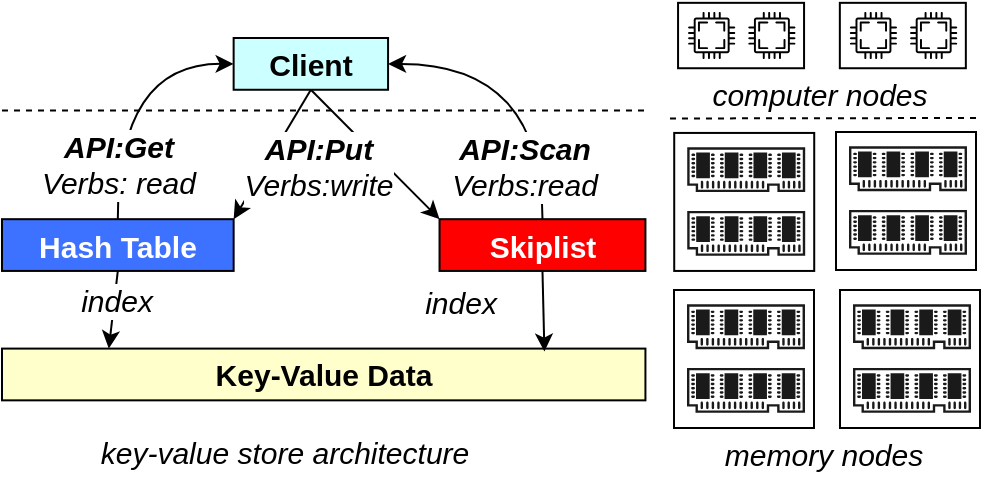 <mxfile version="20.8.11" type="github">
  <diagram id="nkua_I_8SeS9SdFFttBP" name="第 1 页">
    <mxGraphModel dx="615" dy="397" grid="1" gridSize="10" guides="1" tooltips="1" connect="1" arrows="1" fold="1" page="1" pageScale="1" pageWidth="827" pageHeight="1169" math="0" shadow="0">
      <root>
        <mxCell id="0" />
        <mxCell id="1" parent="0" />
        <mxCell id="1DXGxm3bK07C1-r1qkHq-19" value="" style="rounded=0;whiteSpace=wrap;html=1;fontSize=15;" vertex="1" parent="1">
          <mxGeometry x="458.03" y="42.42" width="63" height="32.7" as="geometry" />
        </mxCell>
        <mxCell id="pZuCyEu0J8naMEDu9RK_-54" value="&lt;font color=&quot;#ffffff&quot; style=&quot;font-size: 15px;&quot;&gt;&lt;b style=&quot;font-size: 15px;&quot;&gt;Hash Table&lt;/b&gt;&lt;/font&gt;" style="rounded=0;whiteSpace=wrap;html=1;fillColor=#3D71FF;fontSize=15;" parent="1" vertex="1" diagramName="Rectangle" diagramCategory="general">
          <mxGeometry x="120" y="150.588" width="115.818" height="25.882" as="geometry" />
        </mxCell>
        <mxCell id="pZuCyEu0J8naMEDu9RK_-57" value="&lt;font color=&quot;#ffffff&quot; style=&quot;font-size: 15px;&quot;&gt;&lt;b style=&quot;font-size: 15px;&quot;&gt;Skiplist&lt;/b&gt;&lt;/font&gt;" style="rounded=0;whiteSpace=wrap;html=1;fillColor=#FF0000;fontSize=15;" parent="1" vertex="1" diagramName="Rectangle" diagramCategory="general">
          <mxGeometry x="338.767" y="150.588" width="102.949" height="25.882" as="geometry" />
        </mxCell>
        <mxCell id="pZuCyEu0J8naMEDu9RK_-58" value="&lt;b style=&quot;font-size: 15px;&quot;&gt;Key-Value Data&lt;/b&gt;" style="rounded=0;whiteSpace=wrap;html=1;fillColor=#FFFFCC;fontSize=15;" parent="1" vertex="1" diagramName="Rectangle" diagramCategory="general">
          <mxGeometry x="120" y="215.294" width="321.716" height="25.882" as="geometry" />
        </mxCell>
        <mxCell id="pZuCyEu0J8naMEDu9RK_-52" style="edgeStyle=none;rounded=0;orthogonalLoop=1;jettySize=auto;html=1;exitX=0.5;exitY=1;exitDx=0;exitDy=0;entryX=0.166;entryY=0;entryDx=0;entryDy=0;entryPerimeter=0;fontSize=15;" parent="1" source="pZuCyEu0J8naMEDu9RK_-54" target="pZuCyEu0J8naMEDu9RK_-58" edge="1">
          <mxGeometry relative="1" as="geometry" />
        </mxCell>
        <mxCell id="pZuCyEu0J8naMEDu9RK_-53" value="index" style="edgeLabel;html=1;align=center;verticalAlign=middle;resizable=0;points=[];fontStyle=2;labelBackgroundColor=#ffffff;fontSize=15;" parent="pZuCyEu0J8naMEDu9RK_-52" vertex="1" connectable="0">
          <mxGeometry x="-0.277" relative="1" as="geometry">
            <mxPoint as="offset" />
          </mxGeometry>
        </mxCell>
        <mxCell id="pZuCyEu0J8naMEDu9RK_-56" style="edgeStyle=none;rounded=0;orthogonalLoop=1;jettySize=auto;html=1;exitX=0.5;exitY=1;exitDx=0;exitDy=0;entryX=0.843;entryY=0.058;entryDx=0;entryDy=0;entryPerimeter=0;fontSize=15;" parent="1" source="pZuCyEu0J8naMEDu9RK_-57" target="pZuCyEu0J8naMEDu9RK_-58" edge="1">
          <mxGeometry relative="1" as="geometry" />
        </mxCell>
        <mxCell id="pZuCyEu0J8naMEDu9RK_-59" style="rounded=0;orthogonalLoop=1;jettySize=auto;html=1;exitX=0.5;exitY=1;exitDx=0;exitDy=0;entryX=1;entryY=0;entryDx=0;entryDy=0;fontSize=15;" parent="1" source="pZuCyEu0J8naMEDu9RK_-60" target="pZuCyEu0J8naMEDu9RK_-54" edge="1">
          <mxGeometry relative="1" as="geometry" />
        </mxCell>
        <mxCell id="pZuCyEu0J8naMEDu9RK_-60" value="&lt;b style=&quot;font-size: 15px;&quot;&gt;Client&lt;/b&gt;" style="rounded=0;whiteSpace=wrap;html=1;fillColor=#CCFFFF;fontSize=15;" parent="1" vertex="1" diagramName="Rectangle" diagramCategory="general">
          <mxGeometry x="235.818" y="60" width="77.212" height="25.882" as="geometry" />
        </mxCell>
        <mxCell id="pZuCyEu0J8naMEDu9RK_-50" style="edgeStyle=orthogonalEdgeStyle;rounded=0;orthogonalLoop=1;jettySize=auto;html=1;exitX=0.5;exitY=0;exitDx=0;exitDy=0;entryX=0;entryY=0.5;entryDx=0;entryDy=0;curved=1;fontSize=15;" parent="1" source="pZuCyEu0J8naMEDu9RK_-54" target="pZuCyEu0J8naMEDu9RK_-60" edge="1">
          <mxGeometry relative="1" as="geometry" />
        </mxCell>
        <mxCell id="pZuCyEu0J8naMEDu9RK_-51" value="&lt;b style=&quot;font-size: 15px;&quot;&gt;API:Get&lt;/b&gt;&lt;br style=&quot;font-size: 15px;&quot;&gt;Verbs: read" style="edgeLabel;html=1;align=center;verticalAlign=middle;resizable=0;points=[];labelBackgroundColor=#ffffff;fontStyle=2;fontSize=15;" parent="pZuCyEu0J8naMEDu9RK_-50" vertex="1" connectable="0">
          <mxGeometry x="-0.343" y="-6" relative="1" as="geometry">
            <mxPoint x="-6.02" y="16.25" as="offset" />
          </mxGeometry>
        </mxCell>
        <mxCell id="pZuCyEu0J8naMEDu9RK_-61" value="index" style="edgeLabel;html=1;align=center;verticalAlign=middle;resizable=0;points=[];fontStyle=2;labelBackgroundColor=#ffffff;fontSize=15;" parent="1" vertex="1" connectable="0">
          <mxGeometry x="197.214" y="195.878" as="geometry">
            <mxPoint x="152" y="-4" as="offset" />
          </mxGeometry>
        </mxCell>
        <mxCell id="pZuCyEu0J8naMEDu9RK_-55" style="edgeStyle=orthogonalEdgeStyle;curved=1;rounded=0;orthogonalLoop=1;jettySize=auto;html=1;exitX=0.5;exitY=0;exitDx=0;exitDy=0;entryX=1;entryY=0.5;entryDx=0;entryDy=0;fontSize=15;" parent="1" source="pZuCyEu0J8naMEDu9RK_-57" target="pZuCyEu0J8naMEDu9RK_-60" edge="1">
          <mxGeometry relative="1" as="geometry" />
        </mxCell>
        <mxCell id="pZuCyEu0J8naMEDu9RK_-62" style="rounded=0;orthogonalLoop=1;jettySize=auto;html=1;exitX=0.5;exitY=1;exitDx=0;exitDy=0;entryX=0;entryY=0;entryDx=0;entryDy=0;fontSize=15;" parent="1" source="pZuCyEu0J8naMEDu9RK_-60" target="pZuCyEu0J8naMEDu9RK_-57" edge="1">
          <mxGeometry relative="1" as="geometry">
            <mxPoint x="287.292" y="85.882" as="sourcePoint" />
            <mxPoint x="235.818" y="150.588" as="targetPoint" />
          </mxGeometry>
        </mxCell>
        <mxCell id="pZuCyEu0J8naMEDu9RK_-63" value="&lt;b style=&quot;font-size: 15px;&quot;&gt;API:Put&lt;/b&gt;&lt;br style=&quot;font-size: 15px;&quot;&gt;Verbs:write" style="edgeLabel;html=1;align=center;verticalAlign=middle;resizable=0;points=[];labelBackgroundColor=#ffffff;fontStyle=2;fontSize=15;" parent="1" vertex="1" connectable="0">
          <mxGeometry x="274.424" y="137.643" as="geometry">
            <mxPoint x="3" y="-14" as="offset" />
          </mxGeometry>
        </mxCell>
        <mxCell id="pZuCyEu0J8naMEDu9RK_-64" value="&lt;b style=&quot;font-size: 15px;&quot;&gt;API:Scan&lt;/b&gt;&lt;br style=&quot;font-size: 15px;&quot;&gt;Verbs:read" style="edgeLabel;html=1;align=center;verticalAlign=middle;resizable=0;points=[];labelBackgroundColor=#ffffff;fontStyle=2;fontSize=15;" parent="1" vertex="1" connectable="0">
          <mxGeometry x="377.373" y="137.643" as="geometry">
            <mxPoint x="3" y="-14" as="offset" />
          </mxGeometry>
        </mxCell>
        <mxCell id="pZuCyEu0J8naMEDu9RK_-65" value="" style="endArrow=none;html=1;rounded=0;dashed=1;fontSize=15;" parent="1" edge="1">
          <mxGeometry width="50" height="50" relative="1" as="geometry">
            <mxPoint x="120" y="96.235" as="sourcePoint" />
            <mxPoint x="441.716" y="96.235" as="targetPoint" />
          </mxGeometry>
        </mxCell>
        <mxCell id="pZuCyEu0J8naMEDu9RK_-68" value="" style="endArrow=none;html=1;rounded=0;dashed=1;fontSize=15;" parent="1" edge="1">
          <mxGeometry width="50" height="50" relative="1" as="geometry">
            <mxPoint x="453.994" y="100.235" as="sourcePoint" />
            <mxPoint x="607.88" y="100" as="targetPoint" />
          </mxGeometry>
        </mxCell>
        <mxCell id="pZuCyEu0J8naMEDu9RK_-70" value="" style="sketch=0;pointerEvents=1;shadow=0;dashed=0;html=1;strokeColor=none;fillColor=#000000;aspect=fixed;labelPosition=center;verticalLabelPosition=bottom;verticalAlign=top;align=center;outlineConnect=0;shape=mxgraph.vvd.cpu;fontSize=15;" parent="1" vertex="1">
          <mxGeometry x="463.03" y="46.97" width="23.592" height="23.592" as="geometry" />
        </mxCell>
        <mxCell id="pZuCyEu0J8naMEDu9RK_-82" value="&lt;i style=&quot;font-size: 15px;&quot;&gt;key-value store architecture&lt;/i&gt;" style="text;html=1;strokeColor=none;fillColor=none;align=center;verticalAlign=middle;whiteSpace=wrap;rounded=0;fontSize=15;" parent="1" vertex="1">
          <mxGeometry x="120" y="254.118" width="283.11" height="25.882" as="geometry" />
        </mxCell>
        <mxCell id="pZuCyEu0J8naMEDu9RK_-83" value="&lt;i&gt;memory nodes&lt;/i&gt;" style="text;html=1;strokeColor=none;fillColor=none;align=center;verticalAlign=middle;whiteSpace=wrap;rounded=0;fontSize=15;" parent="1" vertex="1">
          <mxGeometry x="453.996" y="254.998" width="154.424" height="25.882" as="geometry" />
        </mxCell>
        <mxCell id="1DXGxm3bK07C1-r1qkHq-4" value="" style="group" vertex="1" connectable="0" parent="1">
          <mxGeometry x="456.11" y="107.47" width="70" height="69" as="geometry" />
        </mxCell>
        <mxCell id="1DXGxm3bK07C1-r1qkHq-3" value="" style="rounded=0;whiteSpace=wrap;html=1;fontSize=15;" vertex="1" parent="1DXGxm3bK07C1-r1qkHq-4">
          <mxGeometry width="70" height="69" as="geometry" />
        </mxCell>
        <mxCell id="pZuCyEu0J8naMEDu9RK_-75" value="" style="sketch=0;pointerEvents=1;shadow=0;dashed=0;html=1;strokeColor=none;fillColor=#1A1A1A;aspect=fixed;labelPosition=center;verticalLabelPosition=bottom;verticalAlign=top;align=center;outlineConnect=0;shape=mxgraph.vvd.memory;fontSize=15;" parent="1DXGxm3bK07C1-r1qkHq-4" vertex="1">
          <mxGeometry x="6.504" y="7.175" width="58.981" height="22.413" as="geometry" />
        </mxCell>
        <mxCell id="1DXGxm3bK07C1-r1qkHq-2" value="" style="sketch=0;pointerEvents=1;shadow=0;dashed=0;html=1;strokeColor=none;fillColor=#1A1A1A;aspect=fixed;labelPosition=center;verticalLabelPosition=bottom;verticalAlign=top;align=center;outlineConnect=0;shape=mxgraph.vvd.memory;fontSize=15;" vertex="1" parent="1DXGxm3bK07C1-r1qkHq-4">
          <mxGeometry x="6.504" y="38.995" width="58.981" height="22.413" as="geometry" />
        </mxCell>
        <mxCell id="1DXGxm3bK07C1-r1qkHq-6" value="" style="group" vertex="1" connectable="0" parent="1">
          <mxGeometry x="537" y="107" width="70" height="69" as="geometry" />
        </mxCell>
        <mxCell id="1DXGxm3bK07C1-r1qkHq-7" value="" style="rounded=0;whiteSpace=wrap;html=1;fontSize=15;" vertex="1" parent="1DXGxm3bK07C1-r1qkHq-6">
          <mxGeometry width="70" height="69" as="geometry" />
        </mxCell>
        <mxCell id="1DXGxm3bK07C1-r1qkHq-8" value="" style="sketch=0;pointerEvents=1;shadow=0;dashed=0;html=1;strokeColor=none;fillColor=#1A1A1A;aspect=fixed;labelPosition=center;verticalLabelPosition=bottom;verticalAlign=top;align=center;outlineConnect=0;shape=mxgraph.vvd.memory;fontSize=15;" vertex="1" parent="1DXGxm3bK07C1-r1qkHq-6">
          <mxGeometry x="6.504" y="7.175" width="58.981" height="22.413" as="geometry" />
        </mxCell>
        <mxCell id="1DXGxm3bK07C1-r1qkHq-9" value="" style="sketch=0;pointerEvents=1;shadow=0;dashed=0;html=1;strokeColor=none;fillColor=#1A1A1A;aspect=fixed;labelPosition=center;verticalLabelPosition=bottom;verticalAlign=top;align=center;outlineConnect=0;shape=mxgraph.vvd.memory;fontSize=15;" vertex="1" parent="1DXGxm3bK07C1-r1qkHq-6">
          <mxGeometry x="6.504" y="38.995" width="58.981" height="22.413" as="geometry" />
        </mxCell>
        <mxCell id="1DXGxm3bK07C1-r1qkHq-10" value="" style="group" vertex="1" connectable="0" parent="1">
          <mxGeometry x="456" y="186" width="70" height="69" as="geometry" />
        </mxCell>
        <mxCell id="1DXGxm3bK07C1-r1qkHq-11" value="" style="rounded=0;whiteSpace=wrap;html=1;fontSize=15;" vertex="1" parent="1DXGxm3bK07C1-r1qkHq-10">
          <mxGeometry width="70" height="69" as="geometry" />
        </mxCell>
        <mxCell id="1DXGxm3bK07C1-r1qkHq-12" value="" style="sketch=0;pointerEvents=1;shadow=0;dashed=0;html=1;strokeColor=none;fillColor=#1A1A1A;aspect=fixed;labelPosition=center;verticalLabelPosition=bottom;verticalAlign=top;align=center;outlineConnect=0;shape=mxgraph.vvd.memory;fontSize=15;" vertex="1" parent="1DXGxm3bK07C1-r1qkHq-10">
          <mxGeometry x="6.504" y="7.175" width="58.981" height="22.413" as="geometry" />
        </mxCell>
        <mxCell id="1DXGxm3bK07C1-r1qkHq-13" value="" style="sketch=0;pointerEvents=1;shadow=0;dashed=0;html=1;strokeColor=none;fillColor=#1A1A1A;aspect=fixed;labelPosition=center;verticalLabelPosition=bottom;verticalAlign=top;align=center;outlineConnect=0;shape=mxgraph.vvd.memory;fontSize=15;" vertex="1" parent="1DXGxm3bK07C1-r1qkHq-10">
          <mxGeometry x="6.504" y="38.995" width="58.981" height="22.413" as="geometry" />
        </mxCell>
        <mxCell id="1DXGxm3bK07C1-r1qkHq-14" value="" style="group" vertex="1" connectable="0" parent="1">
          <mxGeometry x="539" y="186" width="70" height="69" as="geometry" />
        </mxCell>
        <mxCell id="1DXGxm3bK07C1-r1qkHq-15" value="" style="rounded=0;whiteSpace=wrap;html=1;fontSize=15;" vertex="1" parent="1DXGxm3bK07C1-r1qkHq-14">
          <mxGeometry width="70" height="69" as="geometry" />
        </mxCell>
        <mxCell id="1DXGxm3bK07C1-r1qkHq-16" value="" style="sketch=0;pointerEvents=1;shadow=0;dashed=0;html=1;strokeColor=none;fillColor=#1A1A1A;aspect=fixed;labelPosition=center;verticalLabelPosition=bottom;verticalAlign=top;align=center;outlineConnect=0;shape=mxgraph.vvd.memory;fontSize=15;" vertex="1" parent="1DXGxm3bK07C1-r1qkHq-14">
          <mxGeometry x="6.504" y="7.175" width="58.981" height="22.413" as="geometry" />
        </mxCell>
        <mxCell id="1DXGxm3bK07C1-r1qkHq-17" value="" style="sketch=0;pointerEvents=1;shadow=0;dashed=0;html=1;strokeColor=none;fillColor=#1A1A1A;aspect=fixed;labelPosition=center;verticalLabelPosition=bottom;verticalAlign=top;align=center;outlineConnect=0;shape=mxgraph.vvd.memory;fontSize=15;" vertex="1" parent="1DXGxm3bK07C1-r1qkHq-14">
          <mxGeometry x="6.504" y="38.995" width="58.981" height="22.413" as="geometry" />
        </mxCell>
        <mxCell id="1DXGxm3bK07C1-r1qkHq-20" value="" style="sketch=0;pointerEvents=1;shadow=0;dashed=0;html=1;strokeColor=none;fillColor=#000000;aspect=fixed;labelPosition=center;verticalLabelPosition=bottom;verticalAlign=top;align=center;outlineConnect=0;shape=mxgraph.vvd.cpu;fontSize=15;" vertex="1" parent="1">
          <mxGeometry x="493.14" y="46.97" width="23.592" height="23.592" as="geometry" />
        </mxCell>
        <mxCell id="1DXGxm3bK07C1-r1qkHq-21" value="" style="rounded=0;whiteSpace=wrap;html=1;fontSize=15;" vertex="1" parent="1">
          <mxGeometry x="538.92" y="42.42" width="63" height="32.7" as="geometry" />
        </mxCell>
        <mxCell id="1DXGxm3bK07C1-r1qkHq-22" value="" style="sketch=0;pointerEvents=1;shadow=0;dashed=0;html=1;strokeColor=none;fillColor=#000000;aspect=fixed;labelPosition=center;verticalLabelPosition=bottom;verticalAlign=top;align=center;outlineConnect=0;shape=mxgraph.vvd.cpu;fontSize=15;" vertex="1" parent="1">
          <mxGeometry x="543.92" y="46.97" width="23.592" height="23.592" as="geometry" />
        </mxCell>
        <mxCell id="1DXGxm3bK07C1-r1qkHq-23" value="" style="sketch=0;pointerEvents=1;shadow=0;dashed=0;html=1;strokeColor=none;fillColor=#000000;aspect=fixed;labelPosition=center;verticalLabelPosition=bottom;verticalAlign=top;align=center;outlineConnect=0;shape=mxgraph.vvd.cpu;fontSize=15;" vertex="1" parent="1">
          <mxGeometry x="574.03" y="46.97" width="23.592" height="23.592" as="geometry" />
        </mxCell>
        <mxCell id="1DXGxm3bK07C1-r1qkHq-24" value="&lt;i&gt;computer nodes&lt;/i&gt;" style="text;html=1;strokeColor=none;fillColor=none;align=center;verticalAlign=middle;whiteSpace=wrap;rounded=0;fontSize=15;" vertex="1" parent="1">
          <mxGeometry x="458.03" y="75.12" width="141.97" height="25.88" as="geometry" />
        </mxCell>
      </root>
    </mxGraphModel>
  </diagram>
</mxfile>
